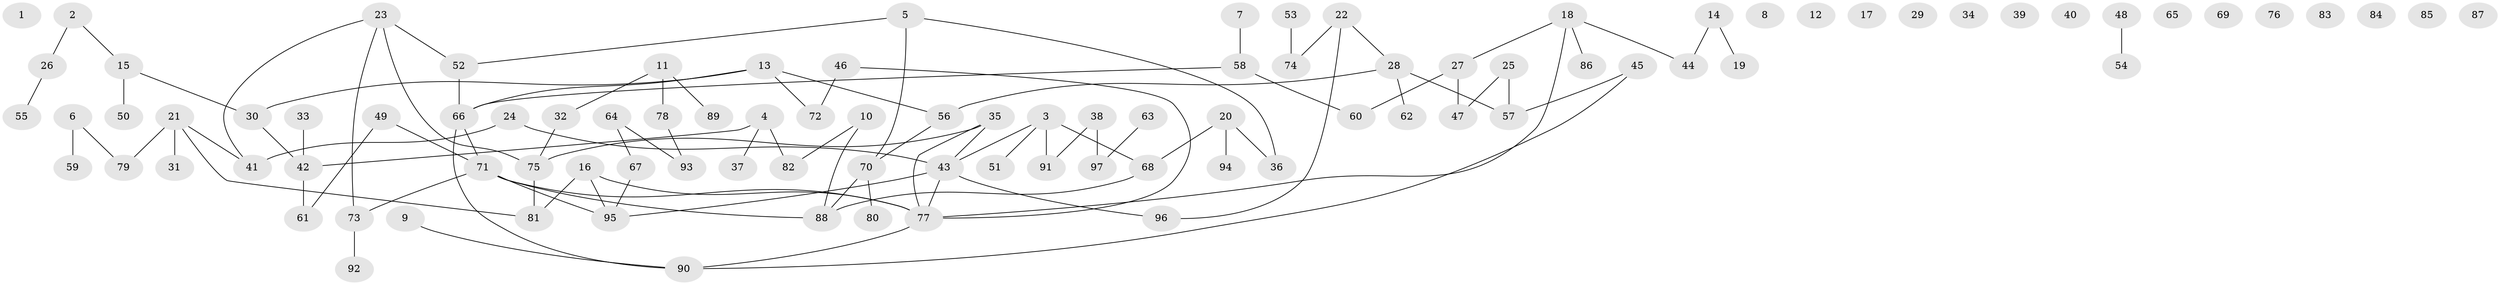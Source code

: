 // coarse degree distribution, {0: 0.24615384615384617, 3: 0.2, 2: 0.15384615384615385, 4: 0.046153846153846156, 1: 0.2153846153846154, 5: 0.09230769230769231, 6: 0.03076923076923077, 11: 0.015384615384615385}
// Generated by graph-tools (version 1.1) at 2025/23/03/03/25 07:23:27]
// undirected, 97 vertices, 101 edges
graph export_dot {
graph [start="1"]
  node [color=gray90,style=filled];
  1;
  2;
  3;
  4;
  5;
  6;
  7;
  8;
  9;
  10;
  11;
  12;
  13;
  14;
  15;
  16;
  17;
  18;
  19;
  20;
  21;
  22;
  23;
  24;
  25;
  26;
  27;
  28;
  29;
  30;
  31;
  32;
  33;
  34;
  35;
  36;
  37;
  38;
  39;
  40;
  41;
  42;
  43;
  44;
  45;
  46;
  47;
  48;
  49;
  50;
  51;
  52;
  53;
  54;
  55;
  56;
  57;
  58;
  59;
  60;
  61;
  62;
  63;
  64;
  65;
  66;
  67;
  68;
  69;
  70;
  71;
  72;
  73;
  74;
  75;
  76;
  77;
  78;
  79;
  80;
  81;
  82;
  83;
  84;
  85;
  86;
  87;
  88;
  89;
  90;
  91;
  92;
  93;
  94;
  95;
  96;
  97;
  2 -- 15;
  2 -- 26;
  3 -- 43;
  3 -- 51;
  3 -- 68;
  3 -- 91;
  4 -- 37;
  4 -- 42;
  4 -- 82;
  5 -- 36;
  5 -- 52;
  5 -- 70;
  6 -- 59;
  6 -- 79;
  7 -- 58;
  9 -- 90;
  10 -- 82;
  10 -- 88;
  11 -- 32;
  11 -- 78;
  11 -- 89;
  13 -- 30;
  13 -- 56;
  13 -- 66;
  13 -- 72;
  14 -- 19;
  14 -- 44;
  15 -- 30;
  15 -- 50;
  16 -- 77;
  16 -- 81;
  16 -- 95;
  18 -- 27;
  18 -- 44;
  18 -- 77;
  18 -- 86;
  20 -- 36;
  20 -- 68;
  20 -- 94;
  21 -- 31;
  21 -- 41;
  21 -- 79;
  21 -- 81;
  22 -- 28;
  22 -- 74;
  22 -- 96;
  23 -- 41;
  23 -- 52;
  23 -- 73;
  23 -- 75;
  24 -- 41;
  24 -- 43;
  25 -- 47;
  25 -- 57;
  26 -- 55;
  27 -- 47;
  27 -- 60;
  28 -- 56;
  28 -- 57;
  28 -- 62;
  30 -- 42;
  32 -- 75;
  33 -- 42;
  35 -- 43;
  35 -- 75;
  35 -- 77;
  38 -- 91;
  38 -- 97;
  42 -- 61;
  43 -- 77;
  43 -- 95;
  43 -- 96;
  45 -- 57;
  45 -- 90;
  46 -- 72;
  46 -- 77;
  48 -- 54;
  49 -- 61;
  49 -- 71;
  52 -- 66;
  53 -- 74;
  56 -- 70;
  58 -- 60;
  58 -- 66;
  63 -- 97;
  64 -- 67;
  64 -- 93;
  66 -- 71;
  66 -- 90;
  67 -- 95;
  68 -- 88;
  70 -- 80;
  70 -- 88;
  71 -- 73;
  71 -- 77;
  71 -- 88;
  71 -- 95;
  73 -- 92;
  75 -- 81;
  77 -- 90;
  78 -- 93;
}
